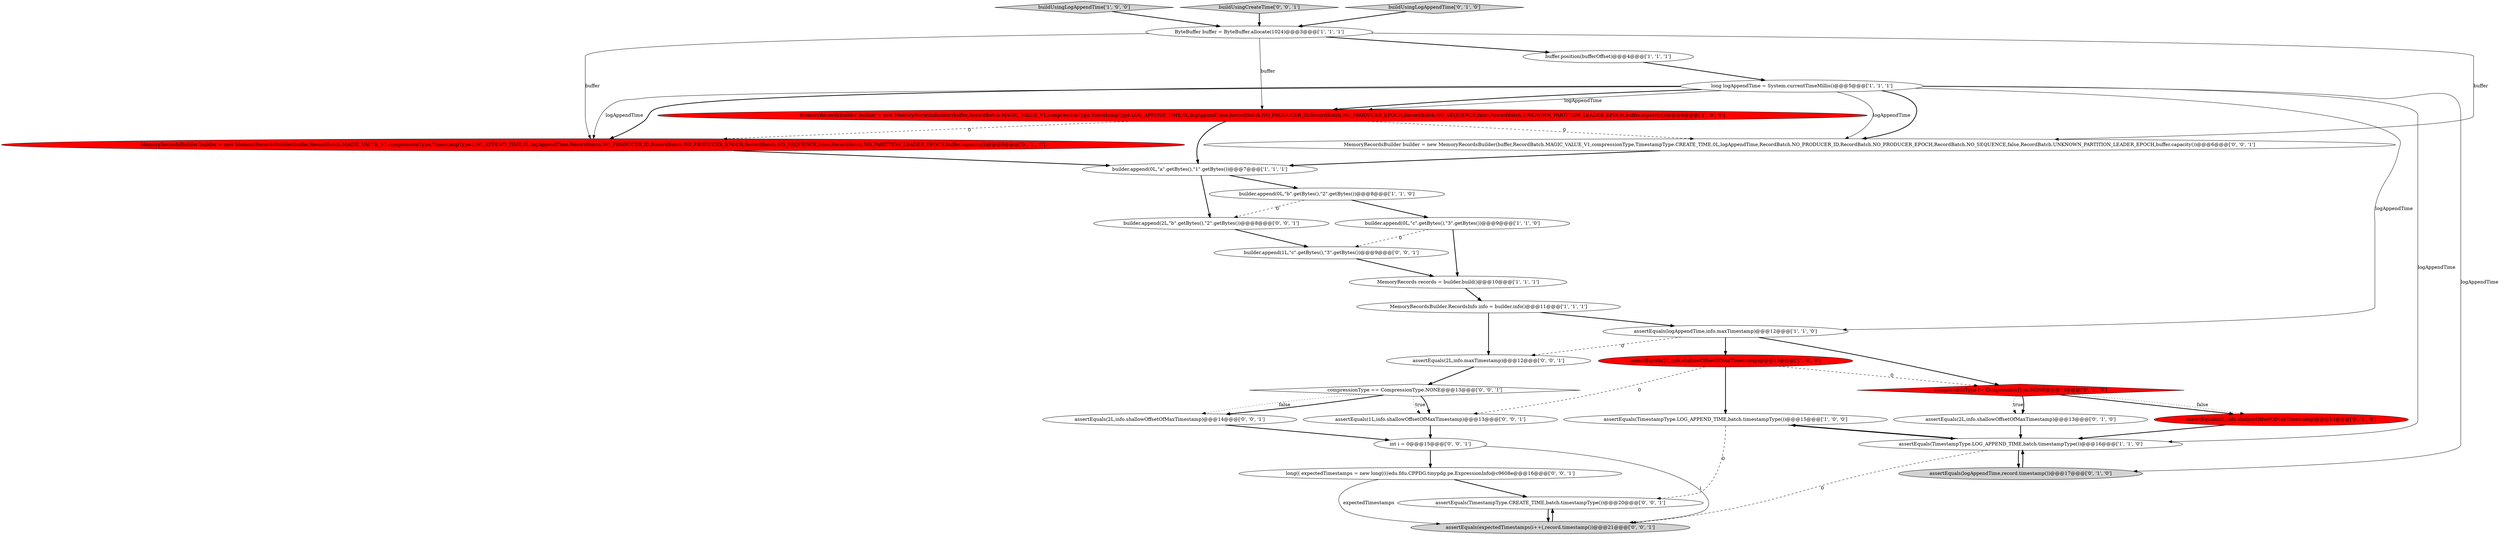 digraph {
24 [style = filled, label = "builder.append(2L,\"b\".getBytes(),\"2\".getBytes())@@@8@@@['0', '0', '1']", fillcolor = white, shape = ellipse image = "AAA0AAABBB3BBB"];
29 [style = filled, label = "long(( expectedTimestamps = new long((((edu.fdu.CPPDG.tinypdg.pe.ExpressionInfo@c9608e@@@16@@@['0', '0', '1']", fillcolor = white, shape = ellipse image = "AAA0AAABBB3BBB"];
9 [style = filled, label = "builder.append(0L,\"c\".getBytes(),\"3\".getBytes())@@@9@@@['1', '1', '0']", fillcolor = white, shape = ellipse image = "AAA0AAABBB1BBB"];
26 [style = filled, label = "assertEquals(2L,info.maxTimestamp)@@@12@@@['0', '0', '1']", fillcolor = white, shape = ellipse image = "AAA0AAABBB3BBB"];
31 [style = filled, label = "assertEquals(2L,info.shallowOffsetOfMaxTimestamp)@@@14@@@['0', '0', '1']", fillcolor = white, shape = ellipse image = "AAA0AAABBB3BBB"];
1 [style = filled, label = "builder.append(0L,\"b\".getBytes(),\"2\".getBytes())@@@8@@@['1', '1', '0']", fillcolor = white, shape = ellipse image = "AAA0AAABBB1BBB"];
10 [style = filled, label = "assertEquals(logAppendTime,info.maxTimestamp)@@@12@@@['1', '1', '0']", fillcolor = white, shape = ellipse image = "AAA0AAABBB1BBB"];
23 [style = filled, label = "assertEquals(TimestampType.CREATE_TIME,batch.timestampType())@@@20@@@['0', '0', '1']", fillcolor = white, shape = ellipse image = "AAA0AAABBB3BBB"];
15 [style = filled, label = "MemoryRecordsBuilder builder = new MemoryRecordsBuilder(buffer,RecordBatch.MAGIC_VALUE_V1,compressionType,TimestampType.LOG_APPEND_TIME,0L,logAppendTime,RecordBatch.NO_PRODUCER_ID,RecordBatch.NO_PRODUCER_EPOCH,RecordBatch.NO_SEQUENCE,false,RecordBatch.NO_PARTITION_LEADER_EPOCH,buffer.capacity())@@@6@@@['0', '1', '0']", fillcolor = red, shape = ellipse image = "AAA1AAABBB2BBB"];
3 [style = filled, label = "buildUsingLogAppendTime['1', '0', '0']", fillcolor = lightgray, shape = diamond image = "AAA0AAABBB1BBB"];
22 [style = filled, label = "buildUsingCreateTime['0', '0', '1']", fillcolor = lightgray, shape = diamond image = "AAA0AAABBB3BBB"];
4 [style = filled, label = "long logAppendTime = System.currentTimeMillis()@@@5@@@['1', '1', '1']", fillcolor = white, shape = ellipse image = "AAA0AAABBB1BBB"];
12 [style = filled, label = "MemoryRecords records = builder.build()@@@10@@@['1', '1', '1']", fillcolor = white, shape = ellipse image = "AAA0AAABBB1BBB"];
11 [style = filled, label = "assertEquals(TimestampType.LOG_APPEND_TIME,batch.timestampType())@@@16@@@['1', '1', '0']", fillcolor = white, shape = ellipse image = "AAA0AAABBB1BBB"];
17 [style = filled, label = "assertEquals(0L,info.shallowOffsetOfMaxTimestamp)@@@14@@@['0', '1', '0']", fillcolor = red, shape = ellipse image = "AAA1AAABBB2BBB"];
2 [style = filled, label = "assertEquals(2L,info.shallowOffsetOfMaxTimestamp)@@@13@@@['1', '0', '0']", fillcolor = red, shape = ellipse image = "AAA1AAABBB1BBB"];
16 [style = filled, label = "assertEquals(2L,info.shallowOffsetOfMaxTimestamp)@@@13@@@['0', '1', '0']", fillcolor = white, shape = ellipse image = "AAA0AAABBB2BBB"];
27 [style = filled, label = "builder.append(1L,\"c\".getBytes(),\"3\".getBytes())@@@9@@@['0', '0', '1']", fillcolor = white, shape = ellipse image = "AAA0AAABBB3BBB"];
21 [style = filled, label = "compressionType == CompressionType.NONE@@@13@@@['0', '0', '1']", fillcolor = white, shape = diamond image = "AAA0AAABBB3BBB"];
28 [style = filled, label = "assertEquals(1L,info.shallowOffsetOfMaxTimestamp)@@@13@@@['0', '0', '1']", fillcolor = white, shape = ellipse image = "AAA0AAABBB3BBB"];
7 [style = filled, label = "assertEquals(TimestampType.LOG_APPEND_TIME,batch.timestampType())@@@15@@@['1', '0', '0']", fillcolor = white, shape = ellipse image = "AAA0AAABBB1BBB"];
13 [style = filled, label = "MemoryRecordsBuilder.RecordsInfo info = builder.info()@@@11@@@['1', '1', '1']", fillcolor = white, shape = ellipse image = "AAA0AAABBB1BBB"];
6 [style = filled, label = "buffer.position(bufferOffset)@@@4@@@['1', '1', '1']", fillcolor = white, shape = ellipse image = "AAA0AAABBB1BBB"];
14 [style = filled, label = "buildUsingLogAppendTime['0', '1', '0']", fillcolor = lightgray, shape = diamond image = "AAA0AAABBB2BBB"];
30 [style = filled, label = "int i = 0@@@15@@@['0', '0', '1']", fillcolor = white, shape = ellipse image = "AAA0AAABBB3BBB"];
0 [style = filled, label = "ByteBuffer buffer = ByteBuffer.allocate(1024)@@@3@@@['1', '1', '1']", fillcolor = white, shape = ellipse image = "AAA0AAABBB1BBB"];
8 [style = filled, label = "builder.append(0L,\"a\".getBytes(),\"1\".getBytes())@@@7@@@['1', '1', '1']", fillcolor = white, shape = ellipse image = "AAA0AAABBB1BBB"];
5 [style = filled, label = "MemoryRecordsBuilder builder = new MemoryRecordsBuilder(buffer,RecordBatch.MAGIC_VALUE_V1,compressionType,TimestampType.LOG_APPEND_TIME,0L,logAppendTime,RecordBatch.NO_PRODUCER_ID,RecordBatch.NO_PRODUCER_EPOCH,RecordBatch.NO_SEQUENCE,false,RecordBatch.UNKNOWN_PARTITION_LEADER_EPOCH,buffer.capacity())@@@6@@@['1', '0', '0']", fillcolor = red, shape = ellipse image = "AAA1AAABBB1BBB"];
19 [style = filled, label = "assertEquals(logAppendTime,record.timestamp())@@@17@@@['0', '1', '0']", fillcolor = lightgray, shape = ellipse image = "AAA0AAABBB2BBB"];
25 [style = filled, label = "assertEquals(expectedTimestamps(i++(,record.timestamp())@@@21@@@['0', '0', '1']", fillcolor = lightgray, shape = ellipse image = "AAA0AAABBB3BBB"];
18 [style = filled, label = "compressionType != CompressionType.NONE@@@13@@@['0', '1', '0']", fillcolor = red, shape = diamond image = "AAA1AAABBB2BBB"];
20 [style = filled, label = "MemoryRecordsBuilder builder = new MemoryRecordsBuilder(buffer,RecordBatch.MAGIC_VALUE_V1,compressionType,TimestampType.CREATE_TIME,0L,logAppendTime,RecordBatch.NO_PRODUCER_ID,RecordBatch.NO_PRODUCER_EPOCH,RecordBatch.NO_SEQUENCE,false,RecordBatch.UNKNOWN_PARTITION_LEADER_EPOCH,buffer.capacity())@@@6@@@['0', '0', '1']", fillcolor = white, shape = ellipse image = "AAA0AAABBB3BBB"];
13->10 [style = bold, label=""];
10->18 [style = bold, label=""];
5->8 [style = bold, label=""];
8->24 [style = bold, label=""];
23->25 [style = bold, label=""];
0->15 [style = solid, label="buffer"];
4->15 [style = solid, label="logAppendTime"];
7->11 [style = bold, label=""];
4->19 [style = solid, label="logAppendTime"];
16->11 [style = bold, label=""];
29->25 [style = solid, label="expectedTimestamps"];
7->23 [style = dashed, label="0"];
27->12 [style = bold, label=""];
28->30 [style = bold, label=""];
18->16 [style = dotted, label="true"];
0->6 [style = bold, label=""];
25->23 [style = bold, label=""];
21->31 [style = dotted, label="false"];
4->15 [style = bold, label=""];
18->17 [style = bold, label=""];
9->27 [style = dashed, label="0"];
19->11 [style = bold, label=""];
4->20 [style = solid, label="logAppendTime"];
29->23 [style = bold, label=""];
11->19 [style = bold, label=""];
4->5 [style = solid, label="logAppendTime"];
30->29 [style = bold, label=""];
21->28 [style = dotted, label="true"];
3->0 [style = bold, label=""];
1->9 [style = bold, label=""];
21->28 [style = bold, label=""];
5->20 [style = dashed, label="0"];
26->21 [style = bold, label=""];
30->25 [style = solid, label="i"];
8->1 [style = bold, label=""];
12->13 [style = bold, label=""];
6->4 [style = bold, label=""];
20->8 [style = bold, label=""];
10->26 [style = dashed, label="0"];
21->31 [style = bold, label=""];
22->0 [style = bold, label=""];
14->0 [style = bold, label=""];
4->10 [style = solid, label="logAppendTime"];
4->11 [style = solid, label="logAppendTime"];
13->26 [style = bold, label=""];
1->24 [style = dashed, label="0"];
31->30 [style = bold, label=""];
4->20 [style = bold, label=""];
0->5 [style = solid, label="buffer"];
2->18 [style = dashed, label="0"];
2->28 [style = dashed, label="0"];
11->25 [style = dashed, label="0"];
0->20 [style = solid, label="buffer"];
10->2 [style = bold, label=""];
9->12 [style = bold, label=""];
2->7 [style = bold, label=""];
5->15 [style = dashed, label="0"];
4->5 [style = bold, label=""];
24->27 [style = bold, label=""];
15->8 [style = bold, label=""];
18->17 [style = dotted, label="false"];
11->7 [style = bold, label=""];
17->11 [style = bold, label=""];
18->16 [style = bold, label=""];
}
